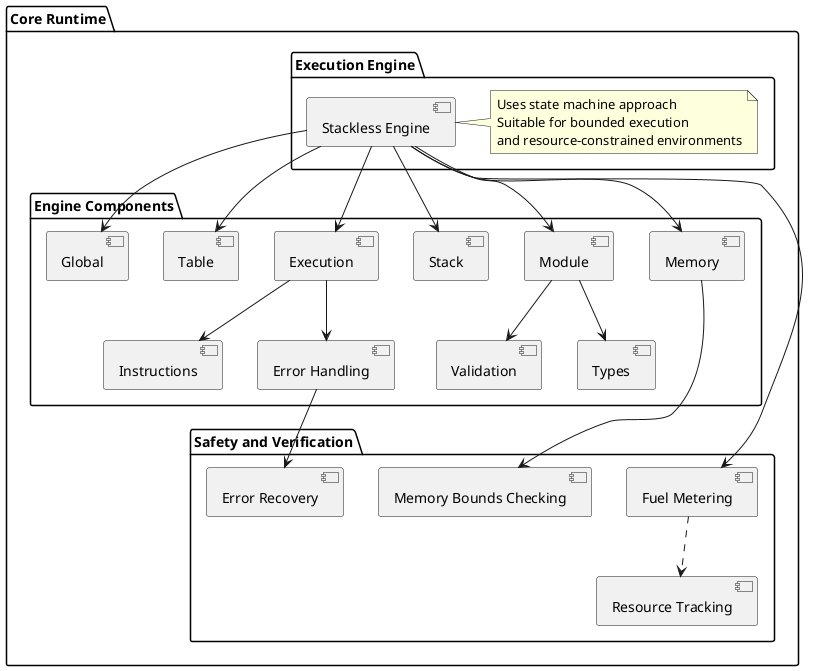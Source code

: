 @startuml

package "Core Runtime" {
  package "Execution Engine" {
    [Stackless Engine] as StacklessEngine
    
    note right of StacklessEngine
      Uses state machine approach
      Suitable for bounded execution
      and resource-constrained environments
    end note
  }
  
  package "Engine Components" {
    [Module] as Module
    [Memory] as Memory
    [Stack] as Stack
    [Validation] as Validation
    [Execution] as Execution
    [Instructions] as Instructions
    [Table] as Table
    [Global] as Global
    [Types] as Types
    [Error Handling] as ErrorHandling
  }
  
  package "Safety and Verification" {
    [Memory Bounds Checking] as MemBounds
    [Resource Tracking] as ResTrack
    [Fuel Metering] as FuelMeter
    [Error Recovery] as ErrorRecovery
  }
  
  StacklessEngine --> Module
  StacklessEngine --> Memory
  StacklessEngine --> Stack
  StacklessEngine --> Execution
  StacklessEngine --> Table
  StacklessEngine --> Global
  StacklessEngine --> FuelMeter
  
  Module --> Validation
  Module --> Types
  
  Memory --> MemBounds
  Execution --> Instructions
  Execution --> ErrorHandling
  ErrorHandling --> ErrorRecovery
  
  FuelMeter -[dashed]-> ResTrack
}

@enduml 